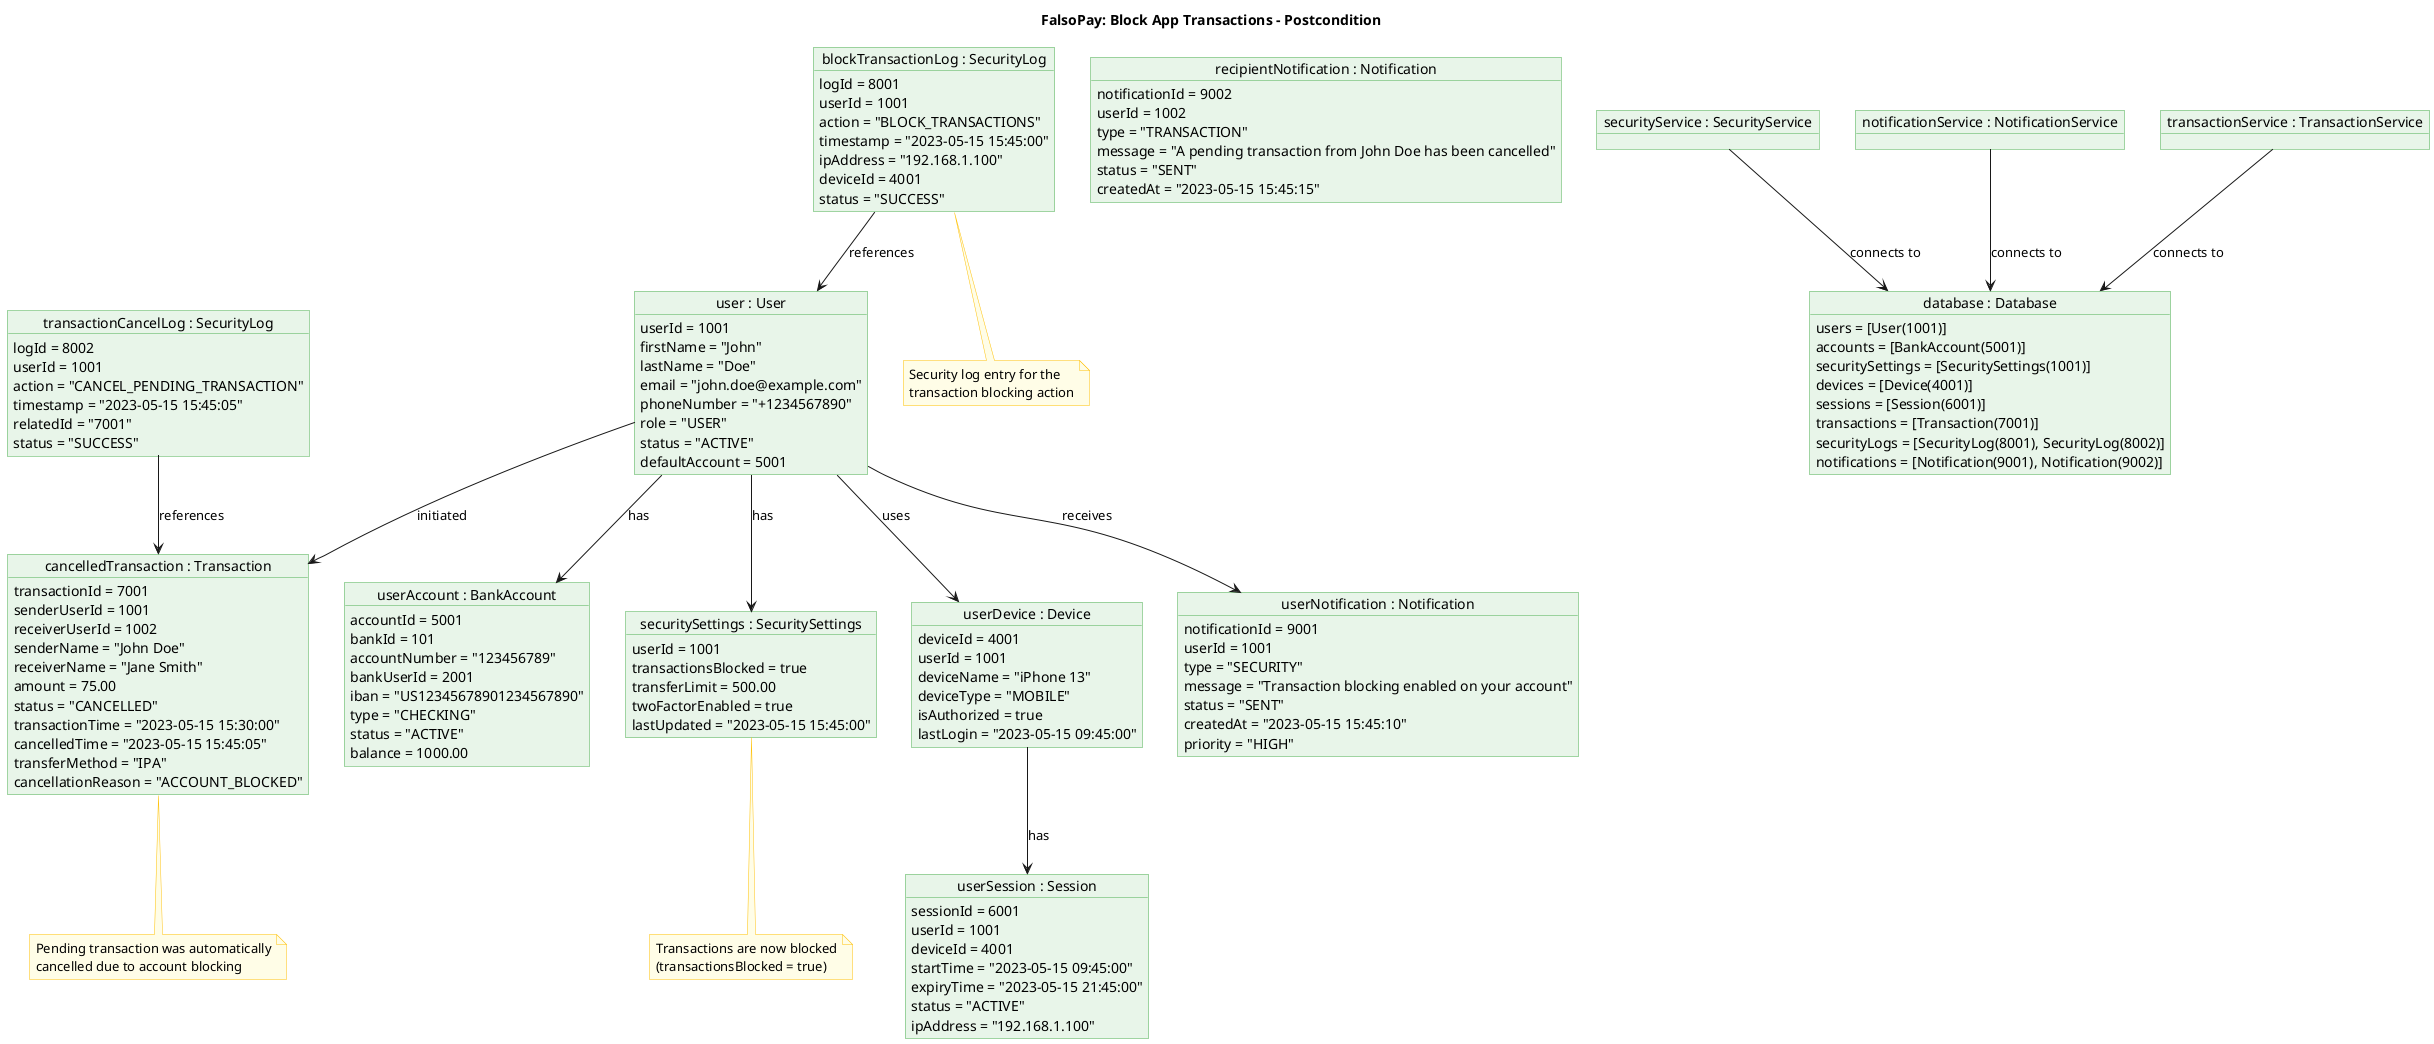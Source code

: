 @startuml Block-Transactions-Postcondition

!define OBJECT_STYLE_FILL #E8F5E9
!define OBJECT_STYLE_BORDER #4CAF50
!define OBJECT_STYLE_TEXT #000000

skinparam object {
    backgroundColor OBJECT_STYLE_FILL
    borderColor OBJECT_STYLE_BORDER
    fontColor OBJECT_STYLE_TEXT
}

skinparam note {
    backgroundColor #FFFDE7
    borderColor #FFC107
    fontColor #000000
}

title "FalsoPay: Block App Transactions - Postcondition"

object "user : User" as user {
    userId = 1001
    firstName = "John"
    lastName = "Doe"
    email = "john.doe@example.com"
    phoneNumber = "+1234567890"
    role = "USER"
    status = "ACTIVE"
    defaultAccount = 5001
}

object "userAccount : BankAccount" as userAccount {
    accountId = 5001
    bankId = 101
    accountNumber = "123456789"
    bankUserId = 2001
    iban = "US12345678901234567890"
    type = "CHECKING"
    status = "ACTIVE"
    balance = 1000.00
}

object "securitySettings : SecuritySettings" as securitySettings {
    userId = 1001
    transactionsBlocked = true
    transferLimit = 500.00
    twoFactorEnabled = true
    lastUpdated = "2023-05-15 15:45:00"
}

object "userDevice : Device" as userDevice {
    deviceId = 4001
    userId = 1001
    deviceName = "iPhone 13"
    deviceType = "MOBILE"
    isAuthorized = true
    lastLogin = "2023-05-15 09:45:00"
}

object "userSession : Session" as userSession {
    sessionId = 6001
    userId = 1001
    deviceId = 4001
    startTime = "2023-05-15 09:45:00"
    expiryTime = "2023-05-15 21:45:00"
    status = "ACTIVE"
    ipAddress = "192.168.1.100"
}

object "cancelledTransaction : Transaction" as cancelledTransaction {
    transactionId = 7001
    senderUserId = 1001
    receiverUserId = 1002
    senderName = "John Doe"
    receiverName = "Jane Smith"
    amount = 75.00
    status = "CANCELLED"
    transactionTime = "2023-05-15 15:30:00"
    cancelledTime = "2023-05-15 15:45:05"
    transferMethod = "IPA"
    cancellationReason = "ACCOUNT_BLOCKED"
}

object "blockTransactionLog : SecurityLog" as blockTransactionLog {
    logId = 8001
    userId = 1001
    action = "BLOCK_TRANSACTIONS"
    timestamp = "2023-05-15 15:45:00"
    ipAddress = "192.168.1.100"
    deviceId = 4001
    status = "SUCCESS"
}

object "transactionCancelLog : SecurityLog" as transactionCancelLog {
    logId = 8002
    userId = 1001
    action = "CANCEL_PENDING_TRANSACTION"
    timestamp = "2023-05-15 15:45:05"
    relatedId = "7001"
    status = "SUCCESS"
}

object "userNotification : Notification" as userNotification {
    notificationId = 9001
    userId = 1001
    type = "SECURITY"
    message = "Transaction blocking enabled on your account"
    status = "SENT"
    createdAt = "2023-05-15 15:45:10"
    priority = "HIGH"
}

object "recipientNotification : Notification" as recipientNotification {
    notificationId = 9002
    userId = 1002
    type = "TRANSACTION"
    message = "A pending transaction from John Doe has been cancelled"
    status = "SENT"
    createdAt = "2023-05-15 15:45:15"
}

object "securityService : SecurityService" as securityService {
}

object "notificationService : NotificationService" as notificationService {
}

object "transactionService : TransactionService" as transactionService {
}

object "database : Database" as database {
    users = [User(1001)]
    accounts = [BankAccount(5001)]
    securitySettings = [SecuritySettings(1001)]
    devices = [Device(4001)]
    sessions = [Session(6001)]
    transactions = [Transaction(7001)]
    securityLogs = [SecurityLog(8001), SecurityLog(8002)]
    notifications = [Notification(9001), Notification(9002)]
}

note bottom of securitySettings
  Transactions are now blocked
  (transactionsBlocked = true)
end note

note bottom of cancelledTransaction
  Pending transaction was automatically
  cancelled due to account blocking
end note

note bottom of blockTransactionLog
  Security log entry for the
  transaction blocking action
end note

user --> userAccount : has
user --> securitySettings : has
user --> userDevice : uses
userDevice --> userSession : has
user --> cancelledTransaction : initiated
user --> userNotification : receives
blockTransactionLog --> user : references
transactionCancelLog --> cancelledTransaction : references
securityService --> database : connects to
notificationService --> database : connects to
transactionService --> database : connects to

@enduml 